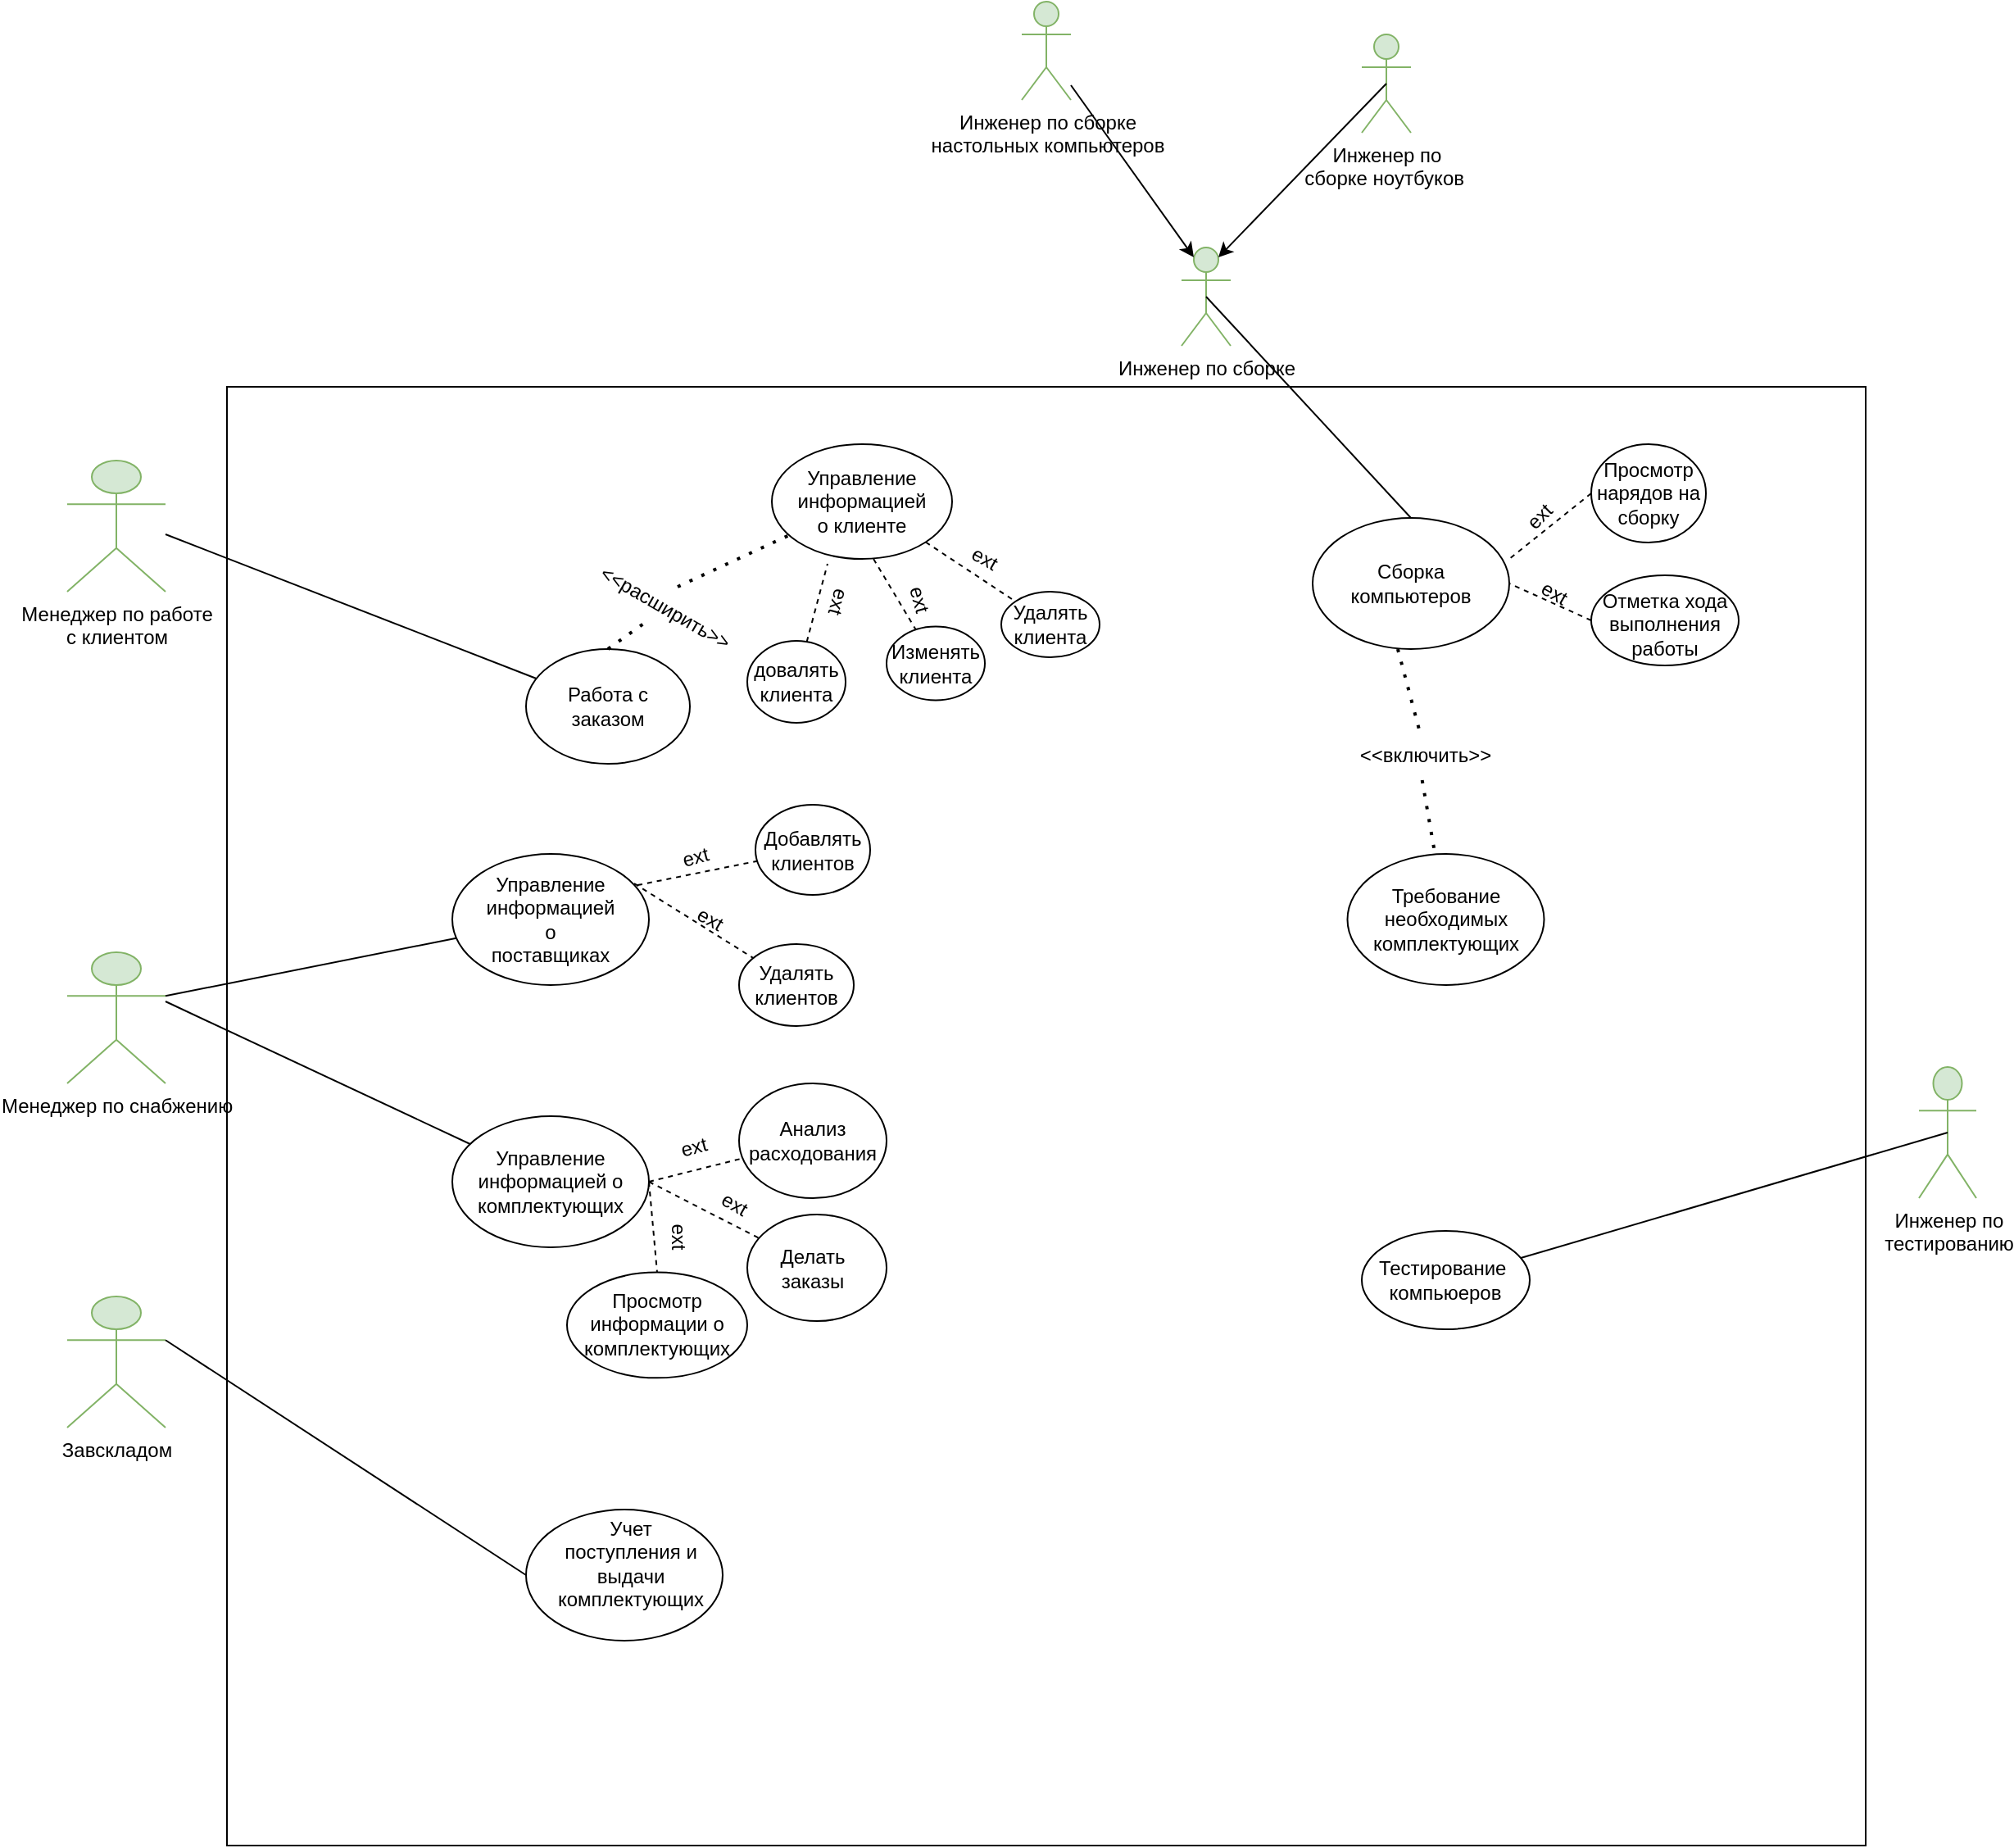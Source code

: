 <mxfile version="20.3.6" type="device"><diagram id="NKBKyPUUFmHro7WZfLFu" name="Страница 1"><mxGraphModel dx="1374" dy="1958" grid="1" gridSize="10" guides="1" tooltips="1" connect="1" arrows="1" fold="1" page="1" pageScale="1" pageWidth="827" pageHeight="1169" math="0" shadow="0"><root><mxCell id="0"/><mxCell id="1" parent="0"/><mxCell id="0pzAnTfPFdeLFeHN8FhC-48" value="" style="rounded=0;whiteSpace=wrap;html=1;" vertex="1" parent="1"><mxGeometry x="207.5" y="155" width="1000" height="890" as="geometry"/></mxCell><mxCell id="0pzAnTfPFdeLFeHN8FhC-1" value="Менеджер по работе&lt;br&gt;с клиентом" style="shape=umlActor;verticalLabelPosition=bottom;verticalAlign=top;html=1;outlineConnect=0;fillColor=#d5e8d4;strokeColor=#82b366;" vertex="1" parent="1"><mxGeometry x="110" y="200" width="60" height="80" as="geometry"/></mxCell><mxCell id="0pzAnTfPFdeLFeHN8FhC-2" value="Менеджер по снабжению" style="shape=umlActor;verticalLabelPosition=bottom;verticalAlign=top;html=1;outlineConnect=0;fillColor=#d5e8d4;strokeColor=#82b366;" vertex="1" parent="1"><mxGeometry x="110" y="500" width="60" height="80" as="geometry"/></mxCell><mxCell id="0pzAnTfPFdeLFeHN8FhC-4" value="" style="endArrow=none;html=1;rounded=0;" edge="1" parent="1" target="0pzAnTfPFdeLFeHN8FhC-5"><mxGeometry width="50" height="50" relative="1" as="geometry"><mxPoint x="170" y="245" as="sourcePoint"/><mxPoint x="280" y="240" as="targetPoint"/></mxGeometry></mxCell><mxCell id="0pzAnTfPFdeLFeHN8FhC-5" value="" style="ellipse;whiteSpace=wrap;html=1;" vertex="1" parent="1"><mxGeometry x="390" y="315" width="100" height="70" as="geometry"/></mxCell><mxCell id="0pzAnTfPFdeLFeHN8FhC-6" value="Работа с заказом" style="text;html=1;strokeColor=none;fillColor=none;align=center;verticalAlign=middle;whiteSpace=wrap;rounded=0;" vertex="1" parent="1"><mxGeometry x="410" y="335" width="60" height="30" as="geometry"/></mxCell><mxCell id="0pzAnTfPFdeLFeHN8FhC-7" value="" style="endArrow=none;dashed=1;html=1;dashPattern=1 3;strokeWidth=2;rounded=0;exitX=0.5;exitY=0;exitDx=0;exitDy=0;startArrow=none;" edge="1" parent="1" source="0pzAnTfPFdeLFeHN8FhC-10" target="0pzAnTfPFdeLFeHN8FhC-8"><mxGeometry width="50" height="50" relative="1" as="geometry"><mxPoint x="395" y="395" as="sourcePoint"/><mxPoint x="315" y="205" as="targetPoint"/></mxGeometry></mxCell><mxCell id="0pzAnTfPFdeLFeHN8FhC-8" value="" style="ellipse;whiteSpace=wrap;html=1;" vertex="1" parent="1"><mxGeometry x="540" y="190" width="110" height="70" as="geometry"/></mxCell><mxCell id="0pzAnTfPFdeLFeHN8FhC-9" value="Управление информацией о клиенте" style="text;html=1;strokeColor=none;fillColor=none;align=center;verticalAlign=middle;whiteSpace=wrap;rounded=0;" vertex="1" parent="1"><mxGeometry x="560" y="205" width="70" height="40" as="geometry"/></mxCell><mxCell id="0pzAnTfPFdeLFeHN8FhC-15" value="" style="endArrow=none;html=1;rounded=0;exitX=1;exitY=0.333;exitDx=0;exitDy=0;exitPerimeter=0;" edge="1" parent="1" source="0pzAnTfPFdeLFeHN8FhC-2" target="0pzAnTfPFdeLFeHN8FhC-19"><mxGeometry width="50" height="50" relative="1" as="geometry"><mxPoint x="260" y="360" as="sourcePoint"/><mxPoint x="270" y="480" as="targetPoint"/></mxGeometry></mxCell><mxCell id="0pzAnTfPFdeLFeHN8FhC-16" value="" style="endArrow=none;html=1;rounded=0;" edge="1" parent="1" target="0pzAnTfPFdeLFeHN8FhC-17"><mxGeometry width="50" height="50" relative="1" as="geometry"><mxPoint x="170" y="530" as="sourcePoint"/><mxPoint x="290" y="560" as="targetPoint"/></mxGeometry></mxCell><mxCell id="0pzAnTfPFdeLFeHN8FhC-17" value="" style="ellipse;whiteSpace=wrap;html=1;" vertex="1" parent="1"><mxGeometry x="345" y="600" width="120" height="80" as="geometry"/></mxCell><mxCell id="0pzAnTfPFdeLFeHN8FhC-18" value="Управление информацией о комплектующих" style="text;html=1;strokeColor=none;fillColor=none;align=center;verticalAlign=middle;whiteSpace=wrap;rounded=0;" vertex="1" parent="1"><mxGeometry x="360" y="615" width="90" height="50" as="geometry"/></mxCell><mxCell id="0pzAnTfPFdeLFeHN8FhC-19" value="" style="ellipse;whiteSpace=wrap;html=1;" vertex="1" parent="1"><mxGeometry x="345" y="440" width="120" height="80" as="geometry"/></mxCell><mxCell id="0pzAnTfPFdeLFeHN8FhC-20" value="Управление информацией о поставщиках" style="text;html=1;strokeColor=none;fillColor=none;align=center;verticalAlign=middle;whiteSpace=wrap;rounded=0;" vertex="1" parent="1"><mxGeometry x="365" y="450" width="80" height="60" as="geometry"/></mxCell><mxCell id="0pzAnTfPFdeLFeHN8FhC-21" value="Завскладом" style="shape=umlActor;verticalLabelPosition=bottom;verticalAlign=top;html=1;outlineConnect=0;fillColor=#d5e8d4;strokeColor=#82b366;" vertex="1" parent="1"><mxGeometry x="110" y="710" width="60" height="80" as="geometry"/></mxCell><mxCell id="0pzAnTfPFdeLFeHN8FhC-27" value="" style="ellipse;whiteSpace=wrap;html=1;" vertex="1" parent="1"><mxGeometry x="390" y="840" width="120" height="80" as="geometry"/></mxCell><mxCell id="0pzAnTfPFdeLFeHN8FhC-28" value="" style="endArrow=none;html=1;rounded=0;exitX=1;exitY=0.333;exitDx=0;exitDy=0;exitPerimeter=0;entryX=0;entryY=0.5;entryDx=0;entryDy=0;" edge="1" parent="1" source="0pzAnTfPFdeLFeHN8FhC-21" target="0pzAnTfPFdeLFeHN8FhC-27"><mxGeometry width="50" height="50" relative="1" as="geometry"><mxPoint x="260" y="820" as="sourcePoint"/><mxPoint x="310" y="770" as="targetPoint"/></mxGeometry></mxCell><mxCell id="0pzAnTfPFdeLFeHN8FhC-29" value="Учет поступления и выдачи комплектующих" style="text;html=1;strokeColor=none;fillColor=none;align=center;verticalAlign=middle;whiteSpace=wrap;rounded=0;" vertex="1" parent="1"><mxGeometry x="414" y="840" width="80" height="65" as="geometry"/></mxCell><mxCell id="0pzAnTfPFdeLFeHN8FhC-30" value="Инженер по сборке" style="shape=umlActor;verticalLabelPosition=bottom;verticalAlign=top;html=1;outlineConnect=0;fillColor=#d5e8d4;strokeColor=#82b366;" vertex="1" parent="1"><mxGeometry x="790" y="70" width="30" height="60" as="geometry"/></mxCell><mxCell id="0pzAnTfPFdeLFeHN8FhC-31" value="Инженер по &lt;br&gt;сборке ноутбуков&amp;nbsp;" style="shape=umlActor;verticalLabelPosition=bottom;verticalAlign=top;html=1;outlineConnect=0;fillColor=#d5e8d4;strokeColor=#82b366;" vertex="1" parent="1"><mxGeometry x="900" y="-60" width="30" height="60" as="geometry"/></mxCell><mxCell id="0pzAnTfPFdeLFeHN8FhC-32" value="Инженер по сборке &lt;br&gt;настольных компьютеров" style="shape=umlActor;verticalLabelPosition=bottom;verticalAlign=top;html=1;outlineConnect=0;fillColor=#d5e8d4;strokeColor=#82b366;" vertex="1" parent="1"><mxGeometry x="692.5" y="-80" width="30" height="60" as="geometry"/></mxCell><mxCell id="0pzAnTfPFdeLFeHN8FhC-36" value="" style="endArrow=classic;html=1;rounded=0;entryX=0.25;entryY=0.1;entryDx=0;entryDy=0;entryPerimeter=0;" edge="1" parent="1" source="0pzAnTfPFdeLFeHN8FhC-32" target="0pzAnTfPFdeLFeHN8FhC-30"><mxGeometry width="50" height="50" relative="1" as="geometry"><mxPoint x="540" y="200" as="sourcePoint"/><mxPoint x="590" y="150" as="targetPoint"/></mxGeometry></mxCell><mxCell id="0pzAnTfPFdeLFeHN8FhC-38" value="" style="endArrow=none;html=1;rounded=0;entryX=0.5;entryY=0.5;entryDx=0;entryDy=0;entryPerimeter=0;exitX=0.5;exitY=0;exitDx=0;exitDy=0;" edge="1" parent="1" source="0pzAnTfPFdeLFeHN8FhC-39" target="0pzAnTfPFdeLFeHN8FhC-30"><mxGeometry width="50" height="50" relative="1" as="geometry"><mxPoint x="580" y="310" as="sourcePoint"/><mxPoint x="590" y="150" as="targetPoint"/></mxGeometry></mxCell><mxCell id="0pzAnTfPFdeLFeHN8FhC-39" value="" style="ellipse;whiteSpace=wrap;html=1;" vertex="1" parent="1"><mxGeometry x="870" y="235" width="120" height="80" as="geometry"/></mxCell><mxCell id="0pzAnTfPFdeLFeHN8FhC-40" value="Сборка&lt;br&gt;компьютеров" style="text;html=1;strokeColor=none;fillColor=none;align=center;verticalAlign=middle;whiteSpace=wrap;rounded=0;" vertex="1" parent="1"><mxGeometry x="900" y="260" width="60" height="30" as="geometry"/></mxCell><mxCell id="0pzAnTfPFdeLFeHN8FhC-41" value="" style="endArrow=none;dashed=1;html=1;dashPattern=1 3;strokeWidth=2;rounded=0;exitX=0.433;exitY=1;exitDx=0;exitDy=0;exitPerimeter=0;startArrow=none;" edge="1" parent="1" source="0pzAnTfPFdeLFeHN8FhC-53" target="0pzAnTfPFdeLFeHN8FhC-42"><mxGeometry width="50" height="50" relative="1" as="geometry"><mxPoint x="540" y="390" as="sourcePoint"/><mxPoint x="640" y="440" as="targetPoint"/></mxGeometry></mxCell><mxCell id="0pzAnTfPFdeLFeHN8FhC-42" value="" style="ellipse;whiteSpace=wrap;html=1;" vertex="1" parent="1"><mxGeometry x="891.25" y="440" width="120" height="80" as="geometry"/></mxCell><mxCell id="0pzAnTfPFdeLFeHN8FhC-43" value="Требование необходимых&lt;br&gt;комплектующих" style="text;html=1;strokeColor=none;fillColor=none;align=center;verticalAlign=middle;whiteSpace=wrap;rounded=0;" vertex="1" parent="1"><mxGeometry x="913.75" y="465" width="75" height="30" as="geometry"/></mxCell><mxCell id="0pzAnTfPFdeLFeHN8FhC-44" value="Инженер по&lt;br&gt;тестированию" style="shape=umlActor;verticalLabelPosition=bottom;verticalAlign=top;html=1;outlineConnect=0;fillColor=#d5e8d4;strokeColor=#82b366;" vertex="1" parent="1"><mxGeometry x="1240" y="570" width="35" height="80" as="geometry"/></mxCell><mxCell id="0pzAnTfPFdeLFeHN8FhC-45" value="" style="endArrow=none;html=1;rounded=0;exitX=0.5;exitY=0.5;exitDx=0;exitDy=0;exitPerimeter=0;" edge="1" parent="1" source="0pzAnTfPFdeLFeHN8FhC-44" target="0pzAnTfPFdeLFeHN8FhC-46"><mxGeometry width="50" height="50" relative="1" as="geometry"><mxPoint x="540" y="580" as="sourcePoint"/><mxPoint x="620" y="600" as="targetPoint"/></mxGeometry></mxCell><mxCell id="0pzAnTfPFdeLFeHN8FhC-46" value="" style="ellipse;whiteSpace=wrap;html=1;" vertex="1" parent="1"><mxGeometry x="900" y="670" width="102.5" height="60" as="geometry"/></mxCell><mxCell id="0pzAnTfPFdeLFeHN8FhC-47" value="Тестирование&amp;nbsp;&lt;br&gt;компьюеров" style="text;html=1;strokeColor=none;fillColor=none;align=center;verticalAlign=middle;whiteSpace=wrap;rounded=0;" vertex="1" parent="1"><mxGeometry x="921.25" y="685" width="60" height="30" as="geometry"/></mxCell><mxCell id="0pzAnTfPFdeLFeHN8FhC-50" value="" style="endArrow=classic;html=1;rounded=0;exitX=0.5;exitY=0.5;exitDx=0;exitDy=0;exitPerimeter=0;entryX=0.75;entryY=0.1;entryDx=0;entryDy=0;entryPerimeter=0;" edge="1" parent="1" source="0pzAnTfPFdeLFeHN8FhC-31" target="0pzAnTfPFdeLFeHN8FhC-30"><mxGeometry width="50" height="50" relative="1" as="geometry"><mxPoint x="690" y="270" as="sourcePoint"/><mxPoint x="740" y="220" as="targetPoint"/></mxGeometry></mxCell><mxCell id="0pzAnTfPFdeLFeHN8FhC-53" value="&amp;lt;&amp;lt;включить&amp;gt;&amp;gt;" style="text;html=1;strokeColor=none;fillColor=none;align=center;verticalAlign=middle;whiteSpace=wrap;rounded=0;rotation=0;" vertex="1" parent="1"><mxGeometry x="921.25" y="365" width="36" height="30" as="geometry"/></mxCell><mxCell id="0pzAnTfPFdeLFeHN8FhC-54" value="" style="endArrow=none;dashed=1;html=1;dashPattern=1 3;strokeWidth=2;rounded=0;exitX=0.433;exitY=1;exitDx=0;exitDy=0;exitPerimeter=0;" edge="1" parent="1" source="0pzAnTfPFdeLFeHN8FhC-39" target="0pzAnTfPFdeLFeHN8FhC-53"><mxGeometry width="50" height="50" relative="1" as="geometry"><mxPoint x="786.96" y="315" as="sourcePoint"/><mxPoint x="681.81" y="426.084" as="targetPoint"/></mxGeometry></mxCell><mxCell id="0pzAnTfPFdeLFeHN8FhC-10" value="&amp;lt;&amp;lt;расширить&amp;gt;&amp;gt;" style="text;html=1;strokeColor=none;fillColor=none;align=center;verticalAlign=middle;whiteSpace=wrap;rounded=0;rotation=30;" vertex="1" parent="1"><mxGeometry x="445" y="275" width="60" height="30" as="geometry"/></mxCell><mxCell id="0pzAnTfPFdeLFeHN8FhC-55" value="" style="endArrow=none;dashed=1;html=1;dashPattern=1 3;strokeWidth=2;rounded=0;exitX=0.5;exitY=0;exitDx=0;exitDy=0;" edge="1" parent="1" source="0pzAnTfPFdeLFeHN8FhC-5" target="0pzAnTfPFdeLFeHN8FhC-10"><mxGeometry width="50" height="50" relative="1" as="geometry"><mxPoint x="440" y="315" as="sourcePoint"/><mxPoint x="500.484" y="267.25" as="targetPoint"/></mxGeometry></mxCell><mxCell id="0pzAnTfPFdeLFeHN8FhC-57" value="" style="endArrow=none;dashed=1;html=1;rounded=0;entryX=0.309;entryY=1.043;entryDx=0;entryDy=0;entryPerimeter=0;" edge="1" parent="1" source="0pzAnTfPFdeLFeHN8FhC-58" target="0pzAnTfPFdeLFeHN8FhC-8"><mxGeometry width="50" height="50" relative="1" as="geometry"><mxPoint x="500" y="370" as="sourcePoint"/><mxPoint x="740" y="540" as="targetPoint"/></mxGeometry></mxCell><mxCell id="0pzAnTfPFdeLFeHN8FhC-58" value="" style="ellipse;whiteSpace=wrap;html=1;" vertex="1" parent="1"><mxGeometry x="525" y="310" width="60" height="50" as="geometry"/></mxCell><mxCell id="0pzAnTfPFdeLFeHN8FhC-59" value="довалять&lt;br&gt;клиента" style="text;html=1;strokeColor=none;fillColor=none;align=center;verticalAlign=middle;whiteSpace=wrap;rounded=0;" vertex="1" parent="1"><mxGeometry x="525" y="320" width="60" height="30" as="geometry"/></mxCell><mxCell id="0pzAnTfPFdeLFeHN8FhC-61" value="" style="endArrow=none;dashed=1;html=1;rounded=0;exitX=0.564;exitY=1;exitDx=0;exitDy=0;exitPerimeter=0;" edge="1" parent="1" source="0pzAnTfPFdeLFeHN8FhC-8" target="0pzAnTfPFdeLFeHN8FhC-62"><mxGeometry width="50" height="50" relative="1" as="geometry"><mxPoint x="690" y="480" as="sourcePoint"/><mxPoint x="740" y="430" as="targetPoint"/></mxGeometry></mxCell><mxCell id="0pzAnTfPFdeLFeHN8FhC-62" value="" style="ellipse;whiteSpace=wrap;html=1;" vertex="1" parent="1"><mxGeometry x="610" y="301.25" width="60" height="45" as="geometry"/></mxCell><mxCell id="0pzAnTfPFdeLFeHN8FhC-63" value="Изменять клиента" style="text;html=1;strokeColor=none;fillColor=none;align=center;verticalAlign=middle;whiteSpace=wrap;rounded=0;" vertex="1" parent="1"><mxGeometry x="620" y="310" width="40" height="27.5" as="geometry"/></mxCell><mxCell id="0pzAnTfPFdeLFeHN8FhC-64" value="" style="endArrow=none;dashed=1;html=1;rounded=0;exitX=1;exitY=1;exitDx=0;exitDy=0;" edge="1" parent="1" source="0pzAnTfPFdeLFeHN8FhC-8" target="0pzAnTfPFdeLFeHN8FhC-65"><mxGeometry width="50" height="50" relative="1" as="geometry"><mxPoint x="690" y="480" as="sourcePoint"/><mxPoint x="740" y="430" as="targetPoint"/></mxGeometry></mxCell><mxCell id="0pzAnTfPFdeLFeHN8FhC-65" value="" style="ellipse;whiteSpace=wrap;html=1;" vertex="1" parent="1"><mxGeometry x="680" y="280" width="60" height="40" as="geometry"/></mxCell><mxCell id="0pzAnTfPFdeLFeHN8FhC-67" value="Удалять клиента" style="text;html=1;strokeColor=none;fillColor=none;align=center;verticalAlign=middle;whiteSpace=wrap;rounded=0;" vertex="1" parent="1"><mxGeometry x="680" y="285" width="60" height="30" as="geometry"/></mxCell><mxCell id="0pzAnTfPFdeLFeHN8FhC-69" value="ext" style="text;html=1;strokeColor=none;fillColor=none;align=center;verticalAlign=middle;whiteSpace=wrap;rounded=0;rotation=105;" vertex="1" parent="1"><mxGeometry x="550" y="271.25" width="60" height="30" as="geometry"/></mxCell><mxCell id="0pzAnTfPFdeLFeHN8FhC-70" value="ext" style="text;html=1;strokeColor=none;fillColor=none;align=center;verticalAlign=middle;whiteSpace=wrap;rounded=0;rotation=75;" vertex="1" parent="1"><mxGeometry x="600" y="270" width="60" height="30" as="geometry"/></mxCell><mxCell id="0pzAnTfPFdeLFeHN8FhC-71" value="ext" style="text;html=1;strokeColor=none;fillColor=none;align=center;verticalAlign=middle;whiteSpace=wrap;rounded=0;rotation=30;" vertex="1" parent="1"><mxGeometry x="640" y="245" width="60" height="30" as="geometry"/></mxCell><mxCell id="0pzAnTfPFdeLFeHN8FhC-72" value="" style="endArrow=none;dashed=1;html=1;rounded=0;exitX=0.942;exitY=0.238;exitDx=0;exitDy=0;exitPerimeter=0;" edge="1" parent="1" source="0pzAnTfPFdeLFeHN8FhC-19" target="0pzAnTfPFdeLFeHN8FhC-73"><mxGeometry width="50" height="50" relative="1" as="geometry"><mxPoint x="690" y="570" as="sourcePoint"/><mxPoint x="690" y="520" as="targetPoint"/></mxGeometry></mxCell><mxCell id="0pzAnTfPFdeLFeHN8FhC-73" value="" style="ellipse;whiteSpace=wrap;html=1;" vertex="1" parent="1"><mxGeometry x="530" y="410" width="70" height="55" as="geometry"/></mxCell><mxCell id="0pzAnTfPFdeLFeHN8FhC-74" value="" style="endArrow=none;dashed=1;html=1;rounded=0;exitX=0.925;exitY=0.225;exitDx=0;exitDy=0;exitPerimeter=0;" edge="1" parent="1" source="0pzAnTfPFdeLFeHN8FhC-19" target="0pzAnTfPFdeLFeHN8FhC-75"><mxGeometry width="50" height="50" relative="1" as="geometry"><mxPoint x="690" y="570" as="sourcePoint"/><mxPoint x="740" y="520" as="targetPoint"/></mxGeometry></mxCell><mxCell id="0pzAnTfPFdeLFeHN8FhC-75" value="" style="ellipse;whiteSpace=wrap;html=1;" vertex="1" parent="1"><mxGeometry x="520" y="495" width="70" height="50" as="geometry"/></mxCell><mxCell id="0pzAnTfPFdeLFeHN8FhC-76" value="Удалять клиентов" style="text;html=1;strokeColor=none;fillColor=none;align=center;verticalAlign=middle;whiteSpace=wrap;rounded=0;" vertex="1" parent="1"><mxGeometry x="525" y="505" width="60" height="30" as="geometry"/></mxCell><mxCell id="0pzAnTfPFdeLFeHN8FhC-77" value="Добавлять клиентов" style="text;html=1;strokeColor=none;fillColor=none;align=center;verticalAlign=middle;whiteSpace=wrap;rounded=0;" vertex="1" parent="1"><mxGeometry x="535" y="422.5" width="60" height="30" as="geometry"/></mxCell><mxCell id="0pzAnTfPFdeLFeHN8FhC-78" value="" style="endArrow=none;dashed=1;html=1;rounded=0;exitX=1;exitY=0.5;exitDx=0;exitDy=0;" edge="1" parent="1" source="0pzAnTfPFdeLFeHN8FhC-17" target="0pzAnTfPFdeLFeHN8FhC-79"><mxGeometry width="50" height="50" relative="1" as="geometry"><mxPoint x="690" y="750" as="sourcePoint"/><mxPoint x="740" y="700" as="targetPoint"/></mxGeometry></mxCell><mxCell id="0pzAnTfPFdeLFeHN8FhC-79" value="" style="ellipse;whiteSpace=wrap;html=1;" vertex="1" parent="1"><mxGeometry x="520" y="580" width="90" height="70" as="geometry"/></mxCell><mxCell id="0pzAnTfPFdeLFeHN8FhC-80" value="Анализ расходования" style="text;html=1;strokeColor=none;fillColor=none;align=center;verticalAlign=middle;whiteSpace=wrap;rounded=0;" vertex="1" parent="1"><mxGeometry x="530" y="600" width="70" height="30" as="geometry"/></mxCell><mxCell id="0pzAnTfPFdeLFeHN8FhC-82" value="" style="endArrow=none;dashed=1;html=1;rounded=0;exitX=1;exitY=0.5;exitDx=0;exitDy=0;" edge="1" parent="1" source="0pzAnTfPFdeLFeHN8FhC-17" target="0pzAnTfPFdeLFeHN8FhC-83"><mxGeometry width="50" height="50" relative="1" as="geometry"><mxPoint x="690" y="750" as="sourcePoint"/><mxPoint x="610" y="670" as="targetPoint"/></mxGeometry></mxCell><mxCell id="0pzAnTfPFdeLFeHN8FhC-83" value="" style="ellipse;whiteSpace=wrap;html=1;" vertex="1" parent="1"><mxGeometry x="525" y="660" width="85" height="65" as="geometry"/></mxCell><mxCell id="0pzAnTfPFdeLFeHN8FhC-84" value="Делать заказы" style="text;html=1;strokeColor=none;fillColor=none;align=center;verticalAlign=middle;whiteSpace=wrap;rounded=0;" vertex="1" parent="1"><mxGeometry x="535" y="677.5" width="60" height="30" as="geometry"/></mxCell><mxCell id="0pzAnTfPFdeLFeHN8FhC-85" value="" style="endArrow=none;dashed=1;html=1;rounded=0;exitX=1;exitY=0.5;exitDx=0;exitDy=0;entryX=0.5;entryY=0;entryDx=0;entryDy=0;" edge="1" parent="1" source="0pzAnTfPFdeLFeHN8FhC-17" target="0pzAnTfPFdeLFeHN8FhC-86"><mxGeometry width="50" height="50" relative="1" as="geometry"><mxPoint x="690" y="740" as="sourcePoint"/><mxPoint x="740" y="690" as="targetPoint"/></mxGeometry></mxCell><mxCell id="0pzAnTfPFdeLFeHN8FhC-86" value="" style="ellipse;whiteSpace=wrap;html=1;" vertex="1" parent="1"><mxGeometry x="415" y="695.31" width="110" height="64.37" as="geometry"/></mxCell><mxCell id="0pzAnTfPFdeLFeHN8FhC-87" value="Просмотр информации о комплектующих" style="text;html=1;strokeColor=none;fillColor=none;align=center;verticalAlign=middle;whiteSpace=wrap;rounded=0;" vertex="1" parent="1"><mxGeometry x="425" y="707.49" width="90" height="40" as="geometry"/></mxCell><mxCell id="0pzAnTfPFdeLFeHN8FhC-90" value="" style="endArrow=none;dashed=1;html=1;rounded=0;entryX=1;entryY=0.313;entryDx=0;entryDy=0;entryPerimeter=0;exitX=0;exitY=0.5;exitDx=0;exitDy=0;" edge="1" parent="1" source="0pzAnTfPFdeLFeHN8FhC-91" target="0pzAnTfPFdeLFeHN8FhC-39"><mxGeometry width="50" height="50" relative="1" as="geometry"><mxPoint x="690" y="430" as="sourcePoint"/><mxPoint x="740" y="380" as="targetPoint"/></mxGeometry></mxCell><mxCell id="0pzAnTfPFdeLFeHN8FhC-91" value="" style="ellipse;whiteSpace=wrap;html=1;" vertex="1" parent="1"><mxGeometry x="1040" y="190" width="70" height="60" as="geometry"/></mxCell><mxCell id="0pzAnTfPFdeLFeHN8FhC-92" value="Просмотр нарядов на сборку" style="text;html=1;strokeColor=none;fillColor=none;align=center;verticalAlign=middle;whiteSpace=wrap;rounded=0;" vertex="1" parent="1"><mxGeometry x="1040" y="205" width="70" height="30" as="geometry"/></mxCell><mxCell id="0pzAnTfPFdeLFeHN8FhC-93" value="" style="endArrow=none;dashed=1;html=1;rounded=0;entryX=1;entryY=0.5;entryDx=0;entryDy=0;exitX=0;exitY=0.5;exitDx=0;exitDy=0;" edge="1" parent="1" source="0pzAnTfPFdeLFeHN8FhC-94" target="0pzAnTfPFdeLFeHN8FhC-39"><mxGeometry width="50" height="50" relative="1" as="geometry"><mxPoint x="690" y="410" as="sourcePoint"/><mxPoint x="740" y="360" as="targetPoint"/></mxGeometry></mxCell><mxCell id="0pzAnTfPFdeLFeHN8FhC-94" value="" style="ellipse;whiteSpace=wrap;html=1;" vertex="1" parent="1"><mxGeometry x="1040" y="270" width="90" height="55" as="geometry"/></mxCell><mxCell id="0pzAnTfPFdeLFeHN8FhC-95" value="Отметка хода выполнения работы" style="text;html=1;strokeColor=none;fillColor=none;align=center;verticalAlign=middle;whiteSpace=wrap;rounded=0;" vertex="1" parent="1"><mxGeometry x="1040" y="280" width="90" height="40" as="geometry"/></mxCell><mxCell id="0pzAnTfPFdeLFeHN8FhC-96" value="ext" style="text;html=1;strokeColor=none;fillColor=none;align=center;verticalAlign=middle;whiteSpace=wrap;rounded=0;rotation=-15;" vertex="1" parent="1"><mxGeometry x="466.06" y="430.52" width="55" height="22.5" as="geometry"/></mxCell><mxCell id="0pzAnTfPFdeLFeHN8FhC-97" value="ext" style="text;html=1;strokeColor=none;fillColor=none;align=center;verticalAlign=middle;whiteSpace=wrap;rounded=0;rotation=30;" vertex="1" parent="1"><mxGeometry x="475" y="468.75" width="55" height="22.5" as="geometry"/></mxCell><mxCell id="0pzAnTfPFdeLFeHN8FhC-98" value="ext" style="text;html=1;strokeColor=none;fillColor=none;align=center;verticalAlign=middle;whiteSpace=wrap;rounded=0;rotation=-15;" vertex="1" parent="1"><mxGeometry x="465" y="607.5" width="55" height="22.5" as="geometry"/></mxCell><mxCell id="0pzAnTfPFdeLFeHN8FhC-101" value="ext" style="text;html=1;strokeColor=none;fillColor=none;align=center;verticalAlign=middle;whiteSpace=wrap;rounded=0;rotation=90;" vertex="1" parent="1"><mxGeometry x="466.06" y="660" width="33.94" height="27.61" as="geometry"/></mxCell><mxCell id="0pzAnTfPFdeLFeHN8FhC-102" value="ext" style="text;html=1;strokeColor=none;fillColor=none;align=center;verticalAlign=middle;whiteSpace=wrap;rounded=0;rotation=30;" vertex="1" parent="1"><mxGeometry x="490.0" y="642.5" width="55" height="22.5" as="geometry"/></mxCell><mxCell id="0pzAnTfPFdeLFeHN8FhC-104" value="ext" style="text;html=1;strokeColor=none;fillColor=none;align=center;verticalAlign=middle;whiteSpace=wrap;rounded=0;rotation=30;" vertex="1" parent="1"><mxGeometry x="990" y="270" width="55" height="22.5" as="geometry"/></mxCell><mxCell id="0pzAnTfPFdeLFeHN8FhC-105" value="ext" style="text;html=1;strokeColor=none;fillColor=none;align=center;verticalAlign=middle;whiteSpace=wrap;rounded=0;rotation=-45;" vertex="1" parent="1"><mxGeometry x="981.25" y="222.5" width="55" height="22.5" as="geometry"/></mxCell></root></mxGraphModel></diagram></mxfile>